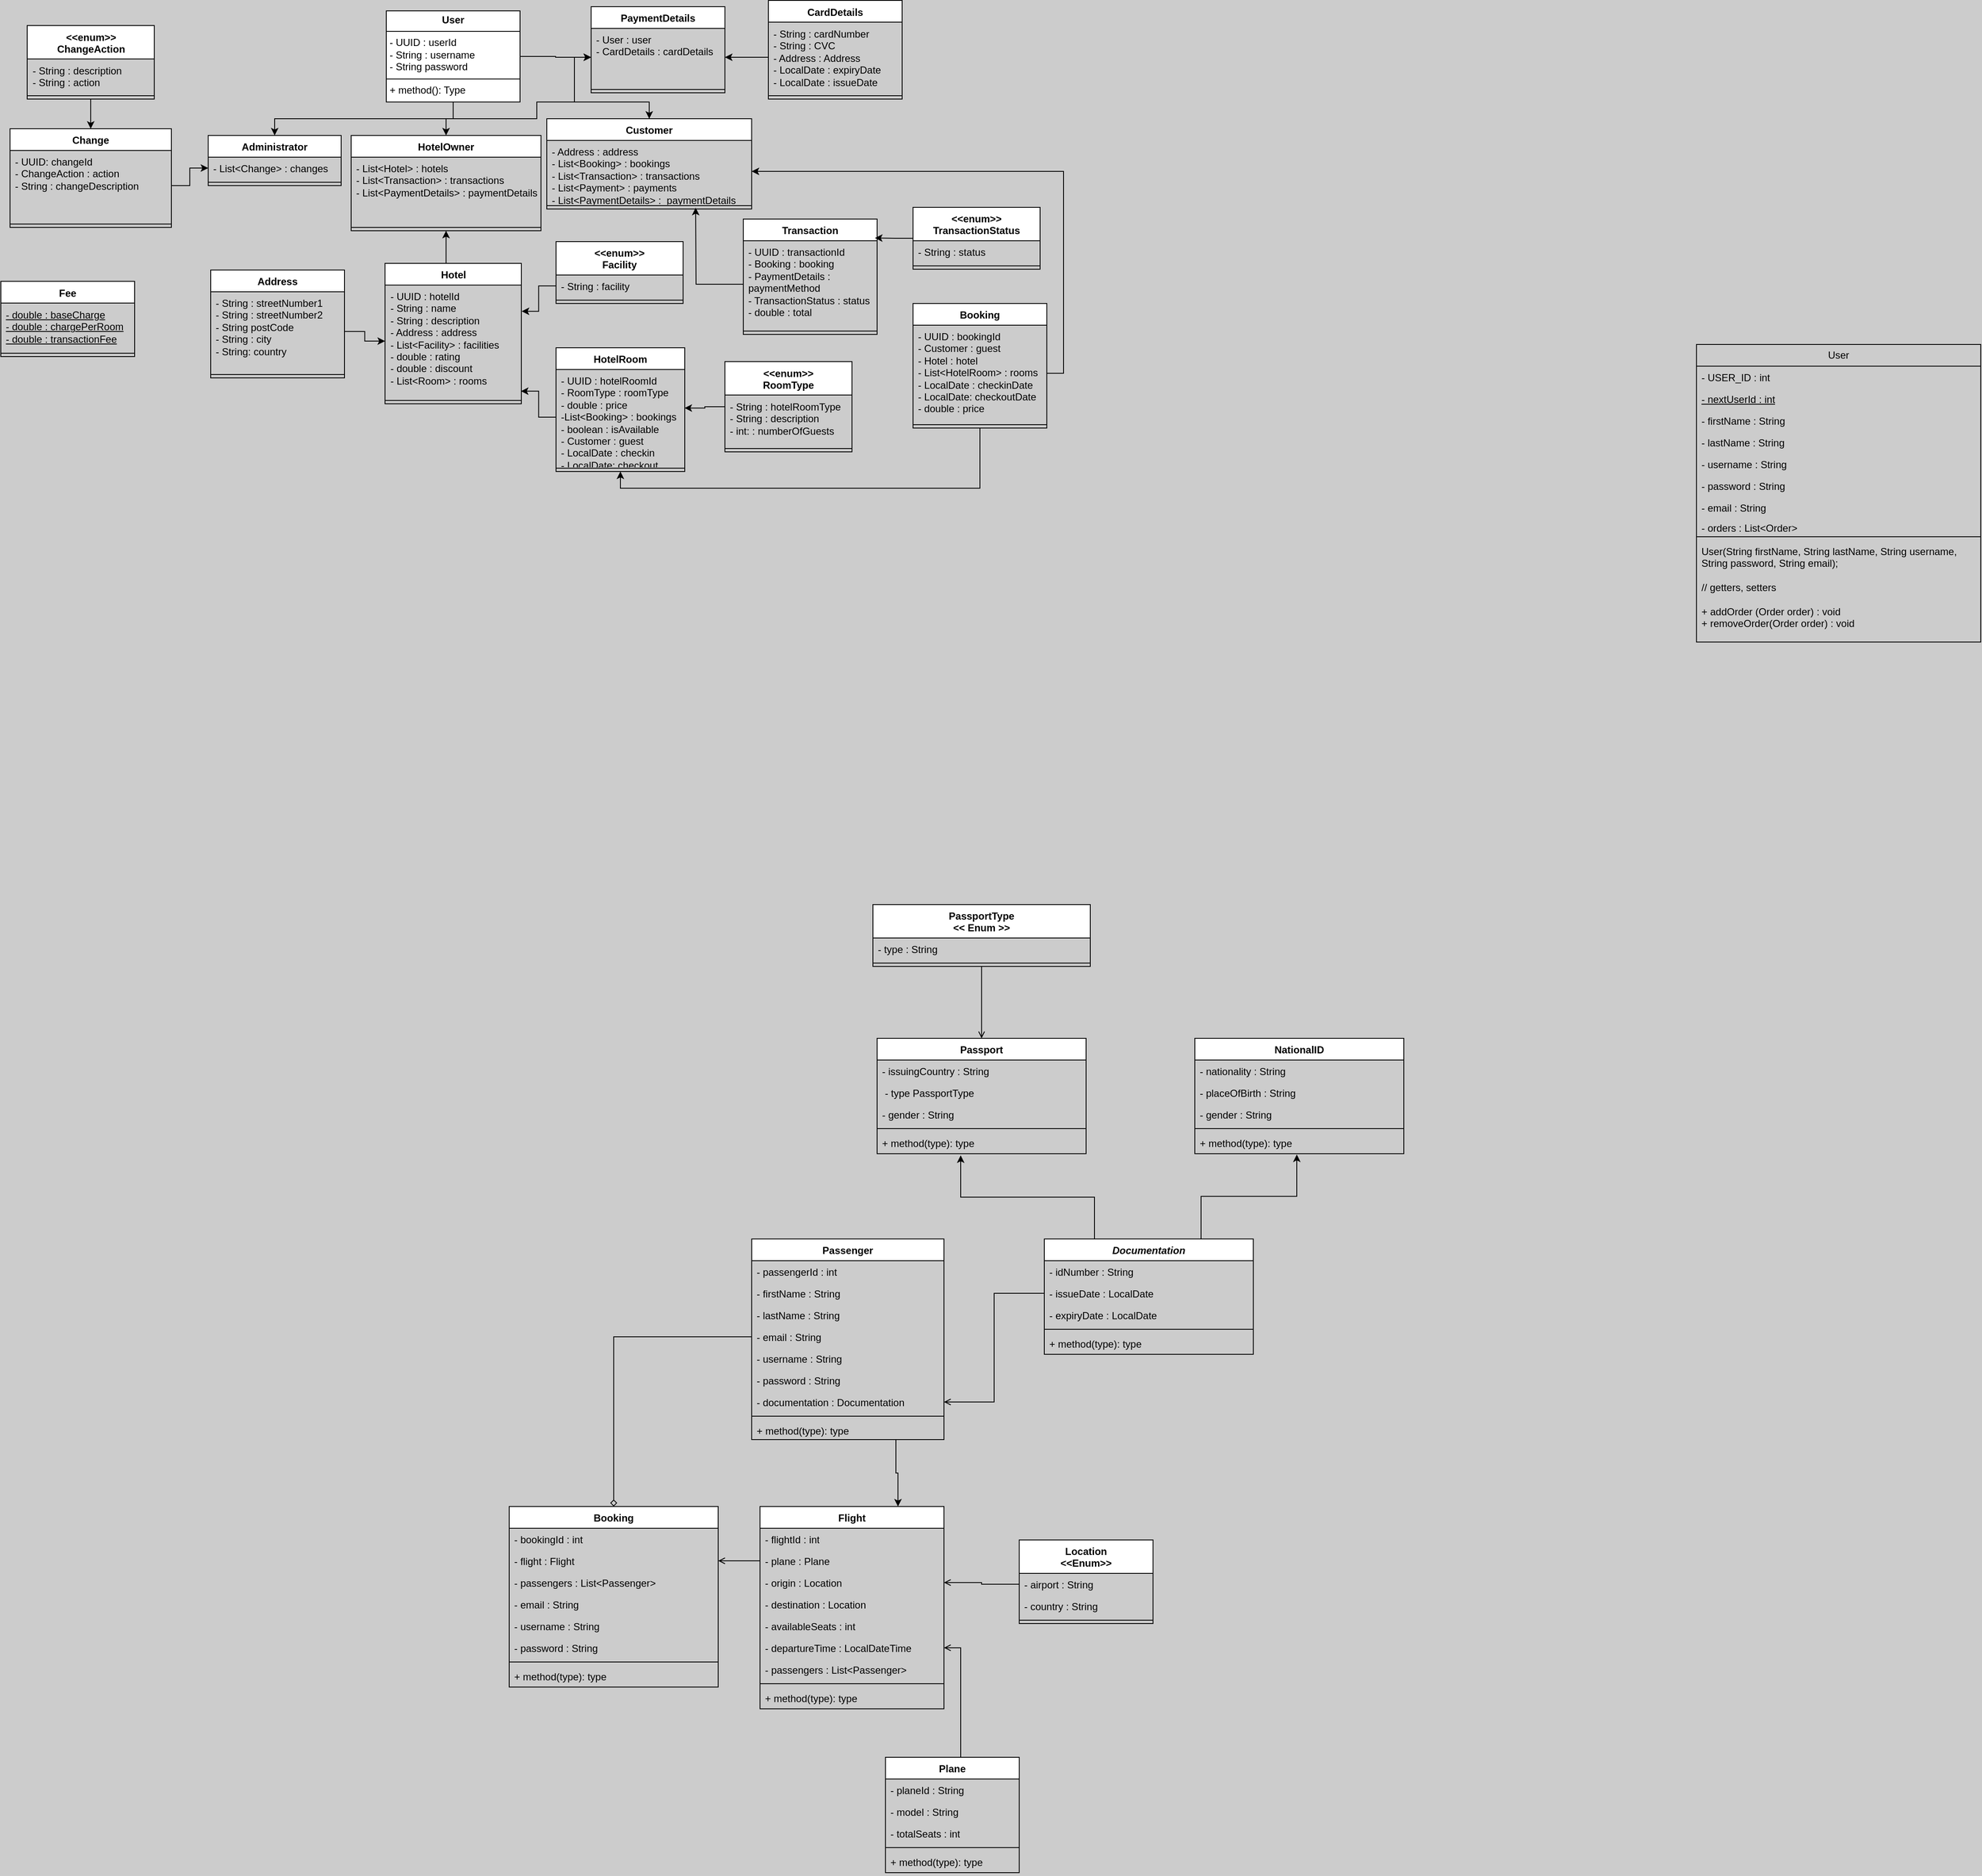 <mxfile version="24.8.6">
  <diagram name="Page-1" id="bAwPBkc9YLQmzC_Ex_U9">
    <mxGraphModel dx="2952" dy="1782" grid="1" gridSize="10" guides="1" tooltips="1" connect="1" arrows="1" fold="1" page="1" pageScale="1" pageWidth="850" pageHeight="1100" background="#CCCCCC" math="0" shadow="0">
      <root>
        <mxCell id="0" />
        <mxCell id="1" parent="0" />
        <mxCell id="Xp5eXu3P4AN9JdfqhE8Y-1" value="User" style="swimlane;fontStyle=0;childLayout=stackLayout;horizontal=1;startSize=26;fillColor=none;horizontalStack=0;resizeParent=1;resizeParentMax=0;resizeLast=0;collapsible=1;marginBottom=0;whiteSpace=wrap;html=1;" parent="1" vertex="1">
          <mxGeometry x="360" y="-670" width="340" height="356" as="geometry" />
        </mxCell>
        <mxCell id="Xp5eXu3P4AN9JdfqhE8Y-2" value="- USER_ID : int" style="text;strokeColor=none;fillColor=none;align=left;verticalAlign=top;spacingLeft=4;spacingRight=4;overflow=hidden;rotatable=0;points=[[0,0.5],[1,0.5]];portConstraint=eastwest;whiteSpace=wrap;html=1;" parent="Xp5eXu3P4AN9JdfqhE8Y-1" vertex="1">
          <mxGeometry y="26" width="340" height="26" as="geometry" />
        </mxCell>
        <mxCell id="Xp5eXu3P4AN9JdfqhE8Y-24" value="&lt;u&gt;- nextUserId : int&lt;/u&gt;" style="text;strokeColor=none;fillColor=none;align=left;verticalAlign=top;spacingLeft=4;spacingRight=4;overflow=hidden;rotatable=0;points=[[0,0.5],[1,0.5]];portConstraint=eastwest;whiteSpace=wrap;html=1;" parent="Xp5eXu3P4AN9JdfqhE8Y-1" vertex="1">
          <mxGeometry y="52" width="340" height="26" as="geometry" />
        </mxCell>
        <mxCell id="Xp5eXu3P4AN9JdfqhE8Y-3" value="- firstName : String" style="text;strokeColor=none;fillColor=none;align=left;verticalAlign=top;spacingLeft=4;spacingRight=4;overflow=hidden;rotatable=0;points=[[0,0.5],[1,0.5]];portConstraint=eastwest;whiteSpace=wrap;html=1;" parent="Xp5eXu3P4AN9JdfqhE8Y-1" vertex="1">
          <mxGeometry y="78" width="340" height="26" as="geometry" />
        </mxCell>
        <mxCell id="Xp5eXu3P4AN9JdfqhE8Y-5" value="- lastName : String" style="text;strokeColor=none;fillColor=none;align=left;verticalAlign=top;spacingLeft=4;spacingRight=4;overflow=hidden;rotatable=0;points=[[0,0.5],[1,0.5]];portConstraint=eastwest;whiteSpace=wrap;html=1;" parent="Xp5eXu3P4AN9JdfqhE8Y-1" vertex="1">
          <mxGeometry y="104" width="340" height="26" as="geometry" />
        </mxCell>
        <mxCell id="Xp5eXu3P4AN9JdfqhE8Y-6" value="- username : String" style="text;strokeColor=none;fillColor=none;align=left;verticalAlign=top;spacingLeft=4;spacingRight=4;overflow=hidden;rotatable=0;points=[[0,0.5],[1,0.5]];portConstraint=eastwest;whiteSpace=wrap;html=1;" parent="Xp5eXu3P4AN9JdfqhE8Y-1" vertex="1">
          <mxGeometry y="130" width="340" height="26" as="geometry" />
        </mxCell>
        <mxCell id="Xp5eXu3P4AN9JdfqhE8Y-7" value="- password : String" style="text;strokeColor=none;fillColor=none;align=left;verticalAlign=top;spacingLeft=4;spacingRight=4;overflow=hidden;rotatable=0;points=[[0,0.5],[1,0.5]];portConstraint=eastwest;whiteSpace=wrap;html=1;" parent="Xp5eXu3P4AN9JdfqhE8Y-1" vertex="1">
          <mxGeometry y="156" width="340" height="26" as="geometry" />
        </mxCell>
        <mxCell id="Xp5eXu3P4AN9JdfqhE8Y-8" value="- email : String&lt;br&gt;" style="text;strokeColor=none;fillColor=none;align=left;verticalAlign=top;spacingLeft=4;spacingRight=4;overflow=hidden;rotatable=0;points=[[0,0.5],[1,0.5]];portConstraint=eastwest;whiteSpace=wrap;html=1;" parent="Xp5eXu3P4AN9JdfqhE8Y-1" vertex="1">
          <mxGeometry y="182" width="340" height="24" as="geometry" />
        </mxCell>
        <mxCell id="Xp5eXu3P4AN9JdfqhE8Y-12" value="- orders : List&amp;lt;Order&amp;gt;" style="text;strokeColor=none;fillColor=none;align=left;verticalAlign=top;spacingLeft=4;spacingRight=4;overflow=hidden;rotatable=0;points=[[0,0.5],[1,0.5]];portConstraint=eastwest;whiteSpace=wrap;html=1;" parent="Xp5eXu3P4AN9JdfqhE8Y-1" vertex="1">
          <mxGeometry y="206" width="340" height="20" as="geometry" />
        </mxCell>
        <mxCell id="Xp5eXu3P4AN9JdfqhE8Y-10" value="" style="line;strokeWidth=1;fillColor=none;align=left;verticalAlign=middle;spacingTop=-1;spacingLeft=3;spacingRight=3;rotatable=0;labelPosition=right;points=[];portConstraint=eastwest;strokeColor=inherit;" parent="Xp5eXu3P4AN9JdfqhE8Y-1" vertex="1">
          <mxGeometry y="226" width="340" height="8" as="geometry" />
        </mxCell>
        <mxCell id="Xp5eXu3P4AN9JdfqhE8Y-9" value="User(String firstName, String lastName, String username, String password, String email);&lt;br&gt;&lt;br&gt;// getters, setters&lt;br&gt;&lt;br&gt;+ addOrder (Order order) : void&lt;br&gt;+ removeOrder(Order order) : void" style="text;strokeColor=none;fillColor=none;align=left;verticalAlign=top;spacingLeft=4;spacingRight=4;overflow=hidden;rotatable=0;points=[[0,0.5],[1,0.5]];portConstraint=eastwest;whiteSpace=wrap;html=1;" parent="Xp5eXu3P4AN9JdfqhE8Y-1" vertex="1">
          <mxGeometry y="234" width="340" height="122" as="geometry" />
        </mxCell>
        <mxCell id="Xp5eXu3P4AN9JdfqhE8Y-43" value="" style="edgeStyle=orthogonalEdgeStyle;rounded=0;orthogonalLoop=1;jettySize=auto;html=1;entryX=0.5;entryY=0;entryDx=0;entryDy=0;strokeColor=none;" parent="1" edge="1">
          <mxGeometry relative="1" as="geometry">
            <mxPoint x="-500" y="-950" as="sourcePoint" />
            <mxPoint x="-240" y="-810" as="targetPoint" />
          </mxGeometry>
        </mxCell>
        <mxCell id="A6nsQYKVeQJkzKrsQtZ--87" style="edgeStyle=orthogonalEdgeStyle;rounded=0;orthogonalLoop=1;jettySize=auto;html=1;exitX=0.75;exitY=1;exitDx=0;exitDy=0;entryX=0.75;entryY=0;entryDx=0;entryDy=0;" parent="1" source="A6nsQYKVeQJkzKrsQtZ--1" target="A6nsQYKVeQJkzKrsQtZ--19" edge="1">
          <mxGeometry relative="1" as="geometry" />
        </mxCell>
        <mxCell id="A6nsQYKVeQJkzKrsQtZ--1" value="Passenger" style="swimlane;fontStyle=1;align=center;verticalAlign=top;childLayout=stackLayout;horizontal=1;startSize=26;horizontalStack=0;resizeParent=1;resizeParentMax=0;resizeLast=0;collapsible=1;marginBottom=0;whiteSpace=wrap;html=1;" parent="1" vertex="1">
          <mxGeometry x="-770" y="400" width="230" height="240" as="geometry" />
        </mxCell>
        <mxCell id="A6nsQYKVeQJkzKrsQtZ--2" value="- passengerId : int" style="text;strokeColor=none;fillColor=none;align=left;verticalAlign=top;spacingLeft=4;spacingRight=4;overflow=hidden;rotatable=0;points=[[0,0.5],[1,0.5]];portConstraint=eastwest;whiteSpace=wrap;html=1;" parent="A6nsQYKVeQJkzKrsQtZ--1" vertex="1">
          <mxGeometry y="26" width="230" height="26" as="geometry" />
        </mxCell>
        <mxCell id="A6nsQYKVeQJkzKrsQtZ--6" value="- firstName : String" style="text;strokeColor=none;fillColor=none;align=left;verticalAlign=top;spacingLeft=4;spacingRight=4;overflow=hidden;rotatable=0;points=[[0,0.5],[1,0.5]];portConstraint=eastwest;whiteSpace=wrap;html=1;" parent="A6nsQYKVeQJkzKrsQtZ--1" vertex="1">
          <mxGeometry y="52" width="230" height="26" as="geometry" />
        </mxCell>
        <mxCell id="A6nsQYKVeQJkzKrsQtZ--7" value="- lastName : String" style="text;strokeColor=none;fillColor=none;align=left;verticalAlign=top;spacingLeft=4;spacingRight=4;overflow=hidden;rotatable=0;points=[[0,0.5],[1,0.5]];portConstraint=eastwest;whiteSpace=wrap;html=1;" parent="A6nsQYKVeQJkzKrsQtZ--1" vertex="1">
          <mxGeometry y="78" width="230" height="26" as="geometry" />
        </mxCell>
        <mxCell id="A6nsQYKVeQJkzKrsQtZ--8" value="- email : String" style="text;strokeColor=none;fillColor=none;align=left;verticalAlign=top;spacingLeft=4;spacingRight=4;overflow=hidden;rotatable=0;points=[[0,0.5],[1,0.5]];portConstraint=eastwest;whiteSpace=wrap;html=1;" parent="A6nsQYKVeQJkzKrsQtZ--1" vertex="1">
          <mxGeometry y="104" width="230" height="26" as="geometry" />
        </mxCell>
        <mxCell id="A6nsQYKVeQJkzKrsQtZ--9" value="- username : String" style="text;strokeColor=none;fillColor=none;align=left;verticalAlign=top;spacingLeft=4;spacingRight=4;overflow=hidden;rotatable=0;points=[[0,0.5],[1,0.5]];portConstraint=eastwest;whiteSpace=wrap;html=1;" parent="A6nsQYKVeQJkzKrsQtZ--1" vertex="1">
          <mxGeometry y="130" width="230" height="26" as="geometry" />
        </mxCell>
        <mxCell id="A6nsQYKVeQJkzKrsQtZ--5" value="- password : String" style="text;strokeColor=none;fillColor=none;align=left;verticalAlign=top;spacingLeft=4;spacingRight=4;overflow=hidden;rotatable=0;points=[[0,0.5],[1,0.5]];portConstraint=eastwest;whiteSpace=wrap;html=1;" parent="A6nsQYKVeQJkzKrsQtZ--1" vertex="1">
          <mxGeometry y="156" width="230" height="26" as="geometry" />
        </mxCell>
        <mxCell id="A6nsQYKVeQJkzKrsQtZ--51" value="- documentation : Documentation" style="text;strokeColor=none;fillColor=none;align=left;verticalAlign=top;spacingLeft=4;spacingRight=4;overflow=hidden;rotatable=0;points=[[0,0.5],[1,0.5]];portConstraint=eastwest;whiteSpace=wrap;html=1;" parent="A6nsQYKVeQJkzKrsQtZ--1" vertex="1">
          <mxGeometry y="182" width="230" height="26" as="geometry" />
        </mxCell>
        <mxCell id="A6nsQYKVeQJkzKrsQtZ--3" value="" style="line;strokeWidth=1;fillColor=none;align=left;verticalAlign=middle;spacingTop=-1;spacingLeft=3;spacingRight=3;rotatable=0;labelPosition=right;points=[];portConstraint=eastwest;strokeColor=inherit;" parent="A6nsQYKVeQJkzKrsQtZ--1" vertex="1">
          <mxGeometry y="208" width="230" height="8" as="geometry" />
        </mxCell>
        <mxCell id="A6nsQYKVeQJkzKrsQtZ--4" value="+ method(type): type" style="text;strokeColor=none;fillColor=none;align=left;verticalAlign=top;spacingLeft=4;spacingRight=4;overflow=hidden;rotatable=0;points=[[0,0.5],[1,0.5]];portConstraint=eastwest;whiteSpace=wrap;html=1;" parent="A6nsQYKVeQJkzKrsQtZ--1" vertex="1">
          <mxGeometry y="216" width="230" height="24" as="geometry" />
        </mxCell>
        <mxCell id="A6nsQYKVeQJkzKrsQtZ--89" style="edgeStyle=orthogonalEdgeStyle;rounded=0;orthogonalLoop=1;jettySize=auto;html=1;exitX=0.5;exitY=0;exitDx=0;exitDy=0;entryX=1;entryY=0.5;entryDx=0;entryDy=0;endArrow=open;endFill=0;" parent="1" source="A6nsQYKVeQJkzKrsQtZ--10" target="A6nsQYKVeQJkzKrsQtZ--25" edge="1">
          <mxGeometry relative="1" as="geometry">
            <Array as="points">
              <mxPoint x="-520" y="1020" />
              <mxPoint x="-520" y="889" />
            </Array>
          </mxGeometry>
        </mxCell>
        <mxCell id="A6nsQYKVeQJkzKrsQtZ--10" value="Plane" style="swimlane;fontStyle=1;align=center;verticalAlign=top;childLayout=stackLayout;horizontal=1;startSize=26;horizontalStack=0;resizeParent=1;resizeParentMax=0;resizeLast=0;collapsible=1;marginBottom=0;whiteSpace=wrap;html=1;" parent="1" vertex="1">
          <mxGeometry x="-610" y="1020" width="160" height="138" as="geometry" />
        </mxCell>
        <mxCell id="A6nsQYKVeQJkzKrsQtZ--11" value="- planeId : String" style="text;strokeColor=none;fillColor=none;align=left;verticalAlign=top;spacingLeft=4;spacingRight=4;overflow=hidden;rotatable=0;points=[[0,0.5],[1,0.5]];portConstraint=eastwest;whiteSpace=wrap;html=1;" parent="A6nsQYKVeQJkzKrsQtZ--10" vertex="1">
          <mxGeometry y="26" width="160" height="26" as="geometry" />
        </mxCell>
        <mxCell id="A6nsQYKVeQJkzKrsQtZ--12" value="- model : String" style="text;strokeColor=none;fillColor=none;align=left;verticalAlign=top;spacingLeft=4;spacingRight=4;overflow=hidden;rotatable=0;points=[[0,0.5],[1,0.5]];portConstraint=eastwest;whiteSpace=wrap;html=1;" parent="A6nsQYKVeQJkzKrsQtZ--10" vertex="1">
          <mxGeometry y="52" width="160" height="26" as="geometry" />
        </mxCell>
        <mxCell id="A6nsQYKVeQJkzKrsQtZ--13" value="- totalSeats : int" style="text;strokeColor=none;fillColor=none;align=left;verticalAlign=top;spacingLeft=4;spacingRight=4;overflow=hidden;rotatable=0;points=[[0,0.5],[1,0.5]];portConstraint=eastwest;whiteSpace=wrap;html=1;" parent="A6nsQYKVeQJkzKrsQtZ--10" vertex="1">
          <mxGeometry y="78" width="160" height="26" as="geometry" />
        </mxCell>
        <mxCell id="A6nsQYKVeQJkzKrsQtZ--17" value="" style="line;strokeWidth=1;fillColor=none;align=left;verticalAlign=middle;spacingTop=-1;spacingLeft=3;spacingRight=3;rotatable=0;labelPosition=right;points=[];portConstraint=eastwest;strokeColor=inherit;" parent="A6nsQYKVeQJkzKrsQtZ--10" vertex="1">
          <mxGeometry y="104" width="160" height="8" as="geometry" />
        </mxCell>
        <mxCell id="A6nsQYKVeQJkzKrsQtZ--18" value="+ method(type): type" style="text;strokeColor=none;fillColor=none;align=left;verticalAlign=top;spacingLeft=4;spacingRight=4;overflow=hidden;rotatable=0;points=[[0,0.5],[1,0.5]];portConstraint=eastwest;whiteSpace=wrap;html=1;" parent="A6nsQYKVeQJkzKrsQtZ--10" vertex="1">
          <mxGeometry y="112" width="160" height="26" as="geometry" />
        </mxCell>
        <mxCell id="A6nsQYKVeQJkzKrsQtZ--19" value="Flight" style="swimlane;fontStyle=1;align=center;verticalAlign=top;childLayout=stackLayout;horizontal=1;startSize=26;horizontalStack=0;resizeParent=1;resizeParentMax=0;resizeLast=0;collapsible=1;marginBottom=0;whiteSpace=wrap;html=1;" parent="1" vertex="1">
          <mxGeometry x="-760" y="720" width="220" height="242" as="geometry" />
        </mxCell>
        <mxCell id="A6nsQYKVeQJkzKrsQtZ--20" value="- flightId : int" style="text;strokeColor=none;fillColor=none;align=left;verticalAlign=top;spacingLeft=4;spacingRight=4;overflow=hidden;rotatable=0;points=[[0,0.5],[1,0.5]];portConstraint=eastwest;whiteSpace=wrap;html=1;" parent="A6nsQYKVeQJkzKrsQtZ--19" vertex="1">
          <mxGeometry y="26" width="220" height="26" as="geometry" />
        </mxCell>
        <mxCell id="A6nsQYKVeQJkzKrsQtZ--21" value="- plane : Plane" style="text;strokeColor=none;fillColor=none;align=left;verticalAlign=top;spacingLeft=4;spacingRight=4;overflow=hidden;rotatable=0;points=[[0,0.5],[1,0.5]];portConstraint=eastwest;whiteSpace=wrap;html=1;" parent="A6nsQYKVeQJkzKrsQtZ--19" vertex="1">
          <mxGeometry y="52" width="220" height="26" as="geometry" />
        </mxCell>
        <mxCell id="A6nsQYKVeQJkzKrsQtZ--22" value="- origin : Location" style="text;strokeColor=none;fillColor=none;align=left;verticalAlign=top;spacingLeft=4;spacingRight=4;overflow=hidden;rotatable=0;points=[[0,0.5],[1,0.5]];portConstraint=eastwest;whiteSpace=wrap;html=1;" parent="A6nsQYKVeQJkzKrsQtZ--19" vertex="1">
          <mxGeometry y="78" width="220" height="26" as="geometry" />
        </mxCell>
        <mxCell id="A6nsQYKVeQJkzKrsQtZ--23" value="- destination : Location" style="text;strokeColor=none;fillColor=none;align=left;verticalAlign=top;spacingLeft=4;spacingRight=4;overflow=hidden;rotatable=0;points=[[0,0.5],[1,0.5]];portConstraint=eastwest;whiteSpace=wrap;html=1;" parent="A6nsQYKVeQJkzKrsQtZ--19" vertex="1">
          <mxGeometry y="104" width="220" height="26" as="geometry" />
        </mxCell>
        <mxCell id="A6nsQYKVeQJkzKrsQtZ--24" value="- availableSeats : int" style="text;strokeColor=none;fillColor=none;align=left;verticalAlign=top;spacingLeft=4;spacingRight=4;overflow=hidden;rotatable=0;points=[[0,0.5],[1,0.5]];portConstraint=eastwest;whiteSpace=wrap;html=1;" parent="A6nsQYKVeQJkzKrsQtZ--19" vertex="1">
          <mxGeometry y="130" width="220" height="26" as="geometry" />
        </mxCell>
        <mxCell id="A6nsQYKVeQJkzKrsQtZ--25" value="- departureTime : LocalDateTime" style="text;strokeColor=none;fillColor=none;align=left;verticalAlign=top;spacingLeft=4;spacingRight=4;overflow=hidden;rotatable=0;points=[[0,0.5],[1,0.5]];portConstraint=eastwest;whiteSpace=wrap;html=1;" parent="A6nsQYKVeQJkzKrsQtZ--19" vertex="1">
          <mxGeometry y="156" width="220" height="26" as="geometry" />
        </mxCell>
        <mxCell id="A6nsQYKVeQJkzKrsQtZ--37" value="- passengers : List&amp;lt;Passenger&amp;gt;" style="text;strokeColor=none;fillColor=none;align=left;verticalAlign=top;spacingLeft=4;spacingRight=4;overflow=hidden;rotatable=0;points=[[0,0.5],[1,0.5]];portConstraint=eastwest;whiteSpace=wrap;html=1;" parent="A6nsQYKVeQJkzKrsQtZ--19" vertex="1">
          <mxGeometry y="182" width="220" height="26" as="geometry" />
        </mxCell>
        <mxCell id="A6nsQYKVeQJkzKrsQtZ--26" value="" style="line;strokeWidth=1;fillColor=none;align=left;verticalAlign=middle;spacingTop=-1;spacingLeft=3;spacingRight=3;rotatable=0;labelPosition=right;points=[];portConstraint=eastwest;strokeColor=inherit;" parent="A6nsQYKVeQJkzKrsQtZ--19" vertex="1">
          <mxGeometry y="208" width="220" height="8" as="geometry" />
        </mxCell>
        <mxCell id="A6nsQYKVeQJkzKrsQtZ--27" value="+ method(type): type" style="text;strokeColor=none;fillColor=none;align=left;verticalAlign=top;spacingLeft=4;spacingRight=4;overflow=hidden;rotatable=0;points=[[0,0.5],[1,0.5]];portConstraint=eastwest;whiteSpace=wrap;html=1;" parent="A6nsQYKVeQJkzKrsQtZ--19" vertex="1">
          <mxGeometry y="216" width="220" height="26" as="geometry" />
        </mxCell>
        <mxCell id="A6nsQYKVeQJkzKrsQtZ--28" value="Booking" style="swimlane;fontStyle=1;align=center;verticalAlign=top;childLayout=stackLayout;horizontal=1;startSize=26;horizontalStack=0;resizeParent=1;resizeParentMax=0;resizeLast=0;collapsible=1;marginBottom=0;whiteSpace=wrap;html=1;" parent="1" vertex="1">
          <mxGeometry x="-1060" y="720" width="250" height="216" as="geometry" />
        </mxCell>
        <mxCell id="A6nsQYKVeQJkzKrsQtZ--29" value="- bookingId : int" style="text;strokeColor=none;fillColor=none;align=left;verticalAlign=top;spacingLeft=4;spacingRight=4;overflow=hidden;rotatable=0;points=[[0,0.5],[1,0.5]];portConstraint=eastwest;whiteSpace=wrap;html=1;" parent="A6nsQYKVeQJkzKrsQtZ--28" vertex="1">
          <mxGeometry y="26" width="250" height="26" as="geometry" />
        </mxCell>
        <mxCell id="A6nsQYKVeQJkzKrsQtZ--30" value="- flight : Flight" style="text;strokeColor=none;fillColor=none;align=left;verticalAlign=top;spacingLeft=4;spacingRight=4;overflow=hidden;rotatable=0;points=[[0,0.5],[1,0.5]];portConstraint=eastwest;whiteSpace=wrap;html=1;" parent="A6nsQYKVeQJkzKrsQtZ--28" vertex="1">
          <mxGeometry y="52" width="250" height="26" as="geometry" />
        </mxCell>
        <mxCell id="A6nsQYKVeQJkzKrsQtZ--31" value="- passengers : List&amp;lt;Passenger&amp;gt;" style="text;strokeColor=none;fillColor=none;align=left;verticalAlign=top;spacingLeft=4;spacingRight=4;overflow=hidden;rotatable=0;points=[[0,0.5],[1,0.5]];portConstraint=eastwest;whiteSpace=wrap;html=1;" parent="A6nsQYKVeQJkzKrsQtZ--28" vertex="1">
          <mxGeometry y="78" width="250" height="26" as="geometry" />
        </mxCell>
        <mxCell id="A6nsQYKVeQJkzKrsQtZ--32" value="- email : String" style="text;strokeColor=none;fillColor=none;align=left;verticalAlign=top;spacingLeft=4;spacingRight=4;overflow=hidden;rotatable=0;points=[[0,0.5],[1,0.5]];portConstraint=eastwest;whiteSpace=wrap;html=1;" parent="A6nsQYKVeQJkzKrsQtZ--28" vertex="1">
          <mxGeometry y="104" width="250" height="26" as="geometry" />
        </mxCell>
        <mxCell id="A6nsQYKVeQJkzKrsQtZ--33" value="- username : String" style="text;strokeColor=none;fillColor=none;align=left;verticalAlign=top;spacingLeft=4;spacingRight=4;overflow=hidden;rotatable=0;points=[[0,0.5],[1,0.5]];portConstraint=eastwest;whiteSpace=wrap;html=1;" parent="A6nsQYKVeQJkzKrsQtZ--28" vertex="1">
          <mxGeometry y="130" width="250" height="26" as="geometry" />
        </mxCell>
        <mxCell id="A6nsQYKVeQJkzKrsQtZ--34" value="- password : String" style="text;strokeColor=none;fillColor=none;align=left;verticalAlign=top;spacingLeft=4;spacingRight=4;overflow=hidden;rotatable=0;points=[[0,0.5],[1,0.5]];portConstraint=eastwest;whiteSpace=wrap;html=1;" parent="A6nsQYKVeQJkzKrsQtZ--28" vertex="1">
          <mxGeometry y="156" width="250" height="26" as="geometry" />
        </mxCell>
        <mxCell id="A6nsQYKVeQJkzKrsQtZ--35" value="" style="line;strokeWidth=1;fillColor=none;align=left;verticalAlign=middle;spacingTop=-1;spacingLeft=3;spacingRight=3;rotatable=0;labelPosition=right;points=[];portConstraint=eastwest;strokeColor=inherit;" parent="A6nsQYKVeQJkzKrsQtZ--28" vertex="1">
          <mxGeometry y="182" width="250" height="8" as="geometry" />
        </mxCell>
        <mxCell id="A6nsQYKVeQJkzKrsQtZ--36" value="+ method(type): type" style="text;strokeColor=none;fillColor=none;align=left;verticalAlign=top;spacingLeft=4;spacingRight=4;overflow=hidden;rotatable=0;points=[[0,0.5],[1,0.5]];portConstraint=eastwest;whiteSpace=wrap;html=1;" parent="A6nsQYKVeQJkzKrsQtZ--28" vertex="1">
          <mxGeometry y="190" width="250" height="26" as="geometry" />
        </mxCell>
        <mxCell id="A6nsQYKVeQJkzKrsQtZ--38" value="Location&lt;br&gt;&amp;lt;&amp;lt;Enum&amp;gt;&amp;gt;" style="swimlane;fontStyle=1;align=center;verticalAlign=top;childLayout=stackLayout;horizontal=1;startSize=40;horizontalStack=0;resizeParent=1;resizeParentMax=0;resizeLast=0;collapsible=1;marginBottom=0;whiteSpace=wrap;html=1;" parent="1" vertex="1">
          <mxGeometry x="-450" y="760" width="160" height="100" as="geometry" />
        </mxCell>
        <mxCell id="A6nsQYKVeQJkzKrsQtZ--39" value="- airport : String&lt;br&gt;" style="text;strokeColor=none;fillColor=none;align=left;verticalAlign=top;spacingLeft=4;spacingRight=4;overflow=hidden;rotatable=0;points=[[0,0.5],[1,0.5]];portConstraint=eastwest;whiteSpace=wrap;html=1;" parent="A6nsQYKVeQJkzKrsQtZ--38" vertex="1">
          <mxGeometry y="40" width="160" height="26" as="geometry" />
        </mxCell>
        <mxCell id="A6nsQYKVeQJkzKrsQtZ--76" value="- country : String" style="text;strokeColor=none;fillColor=none;align=left;verticalAlign=top;spacingLeft=4;spacingRight=4;overflow=hidden;rotatable=0;points=[[0,0.5],[1,0.5]];portConstraint=eastwest;whiteSpace=wrap;html=1;" parent="A6nsQYKVeQJkzKrsQtZ--38" vertex="1">
          <mxGeometry y="66" width="160" height="26" as="geometry" />
        </mxCell>
        <mxCell id="A6nsQYKVeQJkzKrsQtZ--42" value="" style="line;strokeWidth=1;fillColor=none;align=left;verticalAlign=middle;spacingTop=-1;spacingLeft=3;spacingRight=3;rotatable=0;labelPosition=right;points=[];portConstraint=eastwest;strokeColor=inherit;" parent="A6nsQYKVeQJkzKrsQtZ--38" vertex="1">
          <mxGeometry y="92" width="160" height="8" as="geometry" />
        </mxCell>
        <mxCell id="A6nsQYKVeQJkzKrsQtZ--77" style="edgeStyle=orthogonalEdgeStyle;rounded=0;orthogonalLoop=1;jettySize=auto;html=1;exitX=0.5;exitY=0;exitDx=0;exitDy=0;" parent="1" source="A6nsQYKVeQJkzKrsQtZ--44" edge="1">
          <mxGeometry relative="1" as="geometry">
            <mxPoint x="-520" y="300" as="targetPoint" />
            <Array as="points">
              <mxPoint x="-360" y="400" />
              <mxPoint x="-360" y="350" />
              <mxPoint x="-520" y="350" />
            </Array>
          </mxGeometry>
        </mxCell>
        <mxCell id="A6nsQYKVeQJkzKrsQtZ--79" style="edgeStyle=orthogonalEdgeStyle;rounded=0;orthogonalLoop=1;jettySize=auto;html=1;exitX=0.75;exitY=0;exitDx=0;exitDy=0;entryX=0.488;entryY=1.038;entryDx=0;entryDy=0;entryPerimeter=0;" parent="1" source="A6nsQYKVeQJkzKrsQtZ--44" target="A6nsQYKVeQJkzKrsQtZ--58" edge="1">
          <mxGeometry relative="1" as="geometry" />
        </mxCell>
        <mxCell id="A6nsQYKVeQJkzKrsQtZ--44" value="&lt;i&gt;Documentation&lt;/i&gt;" style="swimlane;fontStyle=1;align=center;verticalAlign=top;childLayout=stackLayout;horizontal=1;startSize=26;horizontalStack=0;resizeParent=1;resizeParentMax=0;resizeLast=0;collapsible=1;marginBottom=0;whiteSpace=wrap;html=1;" parent="1" vertex="1">
          <mxGeometry x="-420" y="400" width="250" height="138" as="geometry" />
        </mxCell>
        <mxCell id="A6nsQYKVeQJkzKrsQtZ--45" value="- idNumber : String" style="text;strokeColor=none;fillColor=none;align=left;verticalAlign=top;spacingLeft=4;spacingRight=4;overflow=hidden;rotatable=0;points=[[0,0.5],[1,0.5]];portConstraint=eastwest;whiteSpace=wrap;html=1;" parent="A6nsQYKVeQJkzKrsQtZ--44" vertex="1">
          <mxGeometry y="26" width="250" height="26" as="geometry" />
        </mxCell>
        <mxCell id="A6nsQYKVeQJkzKrsQtZ--46" value="- issueDate : LocalDate" style="text;strokeColor=none;fillColor=none;align=left;verticalAlign=top;spacingLeft=4;spacingRight=4;overflow=hidden;rotatable=0;points=[[0,0.5],[1,0.5]];portConstraint=eastwest;whiteSpace=wrap;html=1;" parent="A6nsQYKVeQJkzKrsQtZ--44" vertex="1">
          <mxGeometry y="52" width="250" height="26" as="geometry" />
        </mxCell>
        <mxCell id="A6nsQYKVeQJkzKrsQtZ--47" value="- expiryDate : LocalDate" style="text;strokeColor=none;fillColor=none;align=left;verticalAlign=top;spacingLeft=4;spacingRight=4;overflow=hidden;rotatable=0;points=[[0,0.5],[1,0.5]];portConstraint=eastwest;whiteSpace=wrap;html=1;" parent="A6nsQYKVeQJkzKrsQtZ--44" vertex="1">
          <mxGeometry y="78" width="250" height="26" as="geometry" />
        </mxCell>
        <mxCell id="A6nsQYKVeQJkzKrsQtZ--48" value="" style="line;strokeWidth=1;fillColor=none;align=left;verticalAlign=middle;spacingTop=-1;spacingLeft=3;spacingRight=3;rotatable=0;labelPosition=right;points=[];portConstraint=eastwest;strokeColor=inherit;" parent="A6nsQYKVeQJkzKrsQtZ--44" vertex="1">
          <mxGeometry y="104" width="250" height="8" as="geometry" />
        </mxCell>
        <mxCell id="A6nsQYKVeQJkzKrsQtZ--49" value="+ method(type): type" style="text;strokeColor=none;fillColor=none;align=left;verticalAlign=top;spacingLeft=4;spacingRight=4;overflow=hidden;rotatable=0;points=[[0,0.5],[1,0.5]];portConstraint=eastwest;whiteSpace=wrap;html=1;" parent="A6nsQYKVeQJkzKrsQtZ--44" vertex="1">
          <mxGeometry y="112" width="250" height="26" as="geometry" />
        </mxCell>
        <mxCell id="A6nsQYKVeQJkzKrsQtZ--52" value="NationalID" style="swimlane;fontStyle=1;align=center;verticalAlign=top;childLayout=stackLayout;horizontal=1;startSize=26;horizontalStack=0;resizeParent=1;resizeParentMax=0;resizeLast=0;collapsible=1;marginBottom=0;whiteSpace=wrap;html=1;" parent="1" vertex="1">
          <mxGeometry x="-240" y="160" width="250" height="138" as="geometry" />
        </mxCell>
        <mxCell id="A6nsQYKVeQJkzKrsQtZ--53" value="- nationality : String" style="text;strokeColor=none;fillColor=none;align=left;verticalAlign=top;spacingLeft=4;spacingRight=4;overflow=hidden;rotatable=0;points=[[0,0.5],[1,0.5]];portConstraint=eastwest;whiteSpace=wrap;html=1;" parent="A6nsQYKVeQJkzKrsQtZ--52" vertex="1">
          <mxGeometry y="26" width="250" height="26" as="geometry" />
        </mxCell>
        <mxCell id="A6nsQYKVeQJkzKrsQtZ--54" value="- placeOfBirth : String" style="text;strokeColor=none;fillColor=none;align=left;verticalAlign=top;spacingLeft=4;spacingRight=4;overflow=hidden;rotatable=0;points=[[0,0.5],[1,0.5]];portConstraint=eastwest;whiteSpace=wrap;html=1;" parent="A6nsQYKVeQJkzKrsQtZ--52" vertex="1">
          <mxGeometry y="52" width="250" height="26" as="geometry" />
        </mxCell>
        <mxCell id="A6nsQYKVeQJkzKrsQtZ--55" value="- gender : String" style="text;strokeColor=none;fillColor=none;align=left;verticalAlign=top;spacingLeft=4;spacingRight=4;overflow=hidden;rotatable=0;points=[[0,0.5],[1,0.5]];portConstraint=eastwest;whiteSpace=wrap;html=1;" parent="A6nsQYKVeQJkzKrsQtZ--52" vertex="1">
          <mxGeometry y="78" width="250" height="26" as="geometry" />
        </mxCell>
        <mxCell id="A6nsQYKVeQJkzKrsQtZ--57" value="" style="line;strokeWidth=1;fillColor=none;align=left;verticalAlign=middle;spacingTop=-1;spacingLeft=3;spacingRight=3;rotatable=0;labelPosition=right;points=[];portConstraint=eastwest;strokeColor=inherit;" parent="A6nsQYKVeQJkzKrsQtZ--52" vertex="1">
          <mxGeometry y="104" width="250" height="8" as="geometry" />
        </mxCell>
        <mxCell id="A6nsQYKVeQJkzKrsQtZ--58" value="+ method(type): type" style="text;strokeColor=none;fillColor=none;align=left;verticalAlign=top;spacingLeft=4;spacingRight=4;overflow=hidden;rotatable=0;points=[[0,0.5],[1,0.5]];portConstraint=eastwest;whiteSpace=wrap;html=1;" parent="A6nsQYKVeQJkzKrsQtZ--52" vertex="1">
          <mxGeometry y="112" width="250" height="26" as="geometry" />
        </mxCell>
        <mxCell id="A6nsQYKVeQJkzKrsQtZ--60" value="Passport" style="swimlane;fontStyle=1;align=center;verticalAlign=top;childLayout=stackLayout;horizontal=1;startSize=26;horizontalStack=0;resizeParent=1;resizeParentMax=0;resizeLast=0;collapsible=1;marginBottom=0;whiteSpace=wrap;html=1;" parent="1" vertex="1">
          <mxGeometry x="-620" y="160" width="250" height="138" as="geometry" />
        </mxCell>
        <mxCell id="A6nsQYKVeQJkzKrsQtZ--61" value="- issuingCountry : String" style="text;strokeColor=none;fillColor=none;align=left;verticalAlign=top;spacingLeft=4;spacingRight=4;overflow=hidden;rotatable=0;points=[[0,0.5],[1,0.5]];portConstraint=eastwest;whiteSpace=wrap;html=1;" parent="A6nsQYKVeQJkzKrsQtZ--60" vertex="1">
          <mxGeometry y="26" width="250" height="26" as="geometry" />
        </mxCell>
        <mxCell id="A6nsQYKVeQJkzKrsQtZ--62" value="&amp;nbsp;- type PassportType" style="text;strokeColor=none;fillColor=none;align=left;verticalAlign=top;spacingLeft=4;spacingRight=4;overflow=hidden;rotatable=0;points=[[0,0.5],[1,0.5]];portConstraint=eastwest;whiteSpace=wrap;html=1;" parent="A6nsQYKVeQJkzKrsQtZ--60" vertex="1">
          <mxGeometry y="52" width="250" height="26" as="geometry" />
        </mxCell>
        <mxCell id="A6nsQYKVeQJkzKrsQtZ--63" value="- gender : String" style="text;strokeColor=none;fillColor=none;align=left;verticalAlign=top;spacingLeft=4;spacingRight=4;overflow=hidden;rotatable=0;points=[[0,0.5],[1,0.5]];portConstraint=eastwest;whiteSpace=wrap;html=1;" parent="A6nsQYKVeQJkzKrsQtZ--60" vertex="1">
          <mxGeometry y="78" width="250" height="26" as="geometry" />
        </mxCell>
        <mxCell id="A6nsQYKVeQJkzKrsQtZ--64" value="" style="line;strokeWidth=1;fillColor=none;align=left;verticalAlign=middle;spacingTop=-1;spacingLeft=3;spacingRight=3;rotatable=0;labelPosition=right;points=[];portConstraint=eastwest;strokeColor=inherit;" parent="A6nsQYKVeQJkzKrsQtZ--60" vertex="1">
          <mxGeometry y="104" width="250" height="8" as="geometry" />
        </mxCell>
        <mxCell id="A6nsQYKVeQJkzKrsQtZ--65" value="+ method(type): type" style="text;strokeColor=none;fillColor=none;align=left;verticalAlign=top;spacingLeft=4;spacingRight=4;overflow=hidden;rotatable=0;points=[[0,0.5],[1,0.5]];portConstraint=eastwest;whiteSpace=wrap;html=1;" parent="A6nsQYKVeQJkzKrsQtZ--60" vertex="1">
          <mxGeometry y="112" width="250" height="26" as="geometry" />
        </mxCell>
        <mxCell id="A6nsQYKVeQJkzKrsQtZ--90" style="edgeStyle=orthogonalEdgeStyle;rounded=0;orthogonalLoop=1;jettySize=auto;html=1;exitX=0.5;exitY=1;exitDx=0;exitDy=0;entryX=0.5;entryY=0;entryDx=0;entryDy=0;endArrow=open;endFill=0;" parent="1" source="A6nsQYKVeQJkzKrsQtZ--66" target="A6nsQYKVeQJkzKrsQtZ--60" edge="1">
          <mxGeometry relative="1" as="geometry" />
        </mxCell>
        <mxCell id="A6nsQYKVeQJkzKrsQtZ--66" value="PassportType&lt;br&gt;&amp;lt;&amp;lt; Enum &amp;gt;&amp;gt;" style="swimlane;fontStyle=1;align=center;verticalAlign=top;childLayout=stackLayout;horizontal=1;startSize=40;horizontalStack=0;resizeParent=1;resizeParentMax=0;resizeLast=0;collapsible=1;marginBottom=0;whiteSpace=wrap;html=1;" parent="1" vertex="1">
          <mxGeometry x="-625" width="260" height="74" as="geometry" />
        </mxCell>
        <mxCell id="A6nsQYKVeQJkzKrsQtZ--68" value="- type : String" style="text;strokeColor=none;fillColor=none;align=left;verticalAlign=top;spacingLeft=4;spacingRight=4;overflow=hidden;rotatable=0;points=[[0,0.5],[1,0.5]];portConstraint=eastwest;whiteSpace=wrap;html=1;" parent="A6nsQYKVeQJkzKrsQtZ--66" vertex="1">
          <mxGeometry y="40" width="260" height="26" as="geometry" />
        </mxCell>
        <mxCell id="A6nsQYKVeQJkzKrsQtZ--70" value="" style="line;strokeWidth=1;fillColor=none;align=left;verticalAlign=middle;spacingTop=-1;spacingLeft=3;spacingRight=3;rotatable=0;labelPosition=right;points=[];portConstraint=eastwest;strokeColor=inherit;" parent="A6nsQYKVeQJkzKrsQtZ--66" vertex="1">
          <mxGeometry y="66" width="260" height="8" as="geometry" />
        </mxCell>
        <mxCell id="A6nsQYKVeQJkzKrsQtZ--82" style="edgeStyle=orthogonalEdgeStyle;rounded=0;orthogonalLoop=1;jettySize=auto;html=1;exitX=0;exitY=0.5;exitDx=0;exitDy=0;endArrow=open;endFill=0;" parent="1" source="A6nsQYKVeQJkzKrsQtZ--46" target="A6nsQYKVeQJkzKrsQtZ--51" edge="1">
          <mxGeometry relative="1" as="geometry" />
        </mxCell>
        <mxCell id="A6nsQYKVeQJkzKrsQtZ--84" style="edgeStyle=orthogonalEdgeStyle;rounded=0;orthogonalLoop=1;jettySize=auto;html=1;exitX=0;exitY=0.5;exitDx=0;exitDy=0;entryX=0.5;entryY=0;entryDx=0;entryDy=0;endArrow=diamond;endFill=0;" parent="1" source="A6nsQYKVeQJkzKrsQtZ--8" target="A6nsQYKVeQJkzKrsQtZ--28" edge="1">
          <mxGeometry relative="1" as="geometry" />
        </mxCell>
        <mxCell id="A6nsQYKVeQJkzKrsQtZ--85" style="edgeStyle=orthogonalEdgeStyle;rounded=0;orthogonalLoop=1;jettySize=auto;html=1;exitX=0;exitY=0.5;exitDx=0;exitDy=0;endArrow=open;endFill=0;" parent="1" source="A6nsQYKVeQJkzKrsQtZ--21" target="A6nsQYKVeQJkzKrsQtZ--30" edge="1">
          <mxGeometry relative="1" as="geometry" />
        </mxCell>
        <mxCell id="A6nsQYKVeQJkzKrsQtZ--88" style="edgeStyle=orthogonalEdgeStyle;rounded=0;orthogonalLoop=1;jettySize=auto;html=1;exitX=0;exitY=0.5;exitDx=0;exitDy=0;entryX=1;entryY=0.5;entryDx=0;entryDy=0;endArrow=open;endFill=0;" parent="1" source="A6nsQYKVeQJkzKrsQtZ--39" target="A6nsQYKVeQJkzKrsQtZ--22" edge="1">
          <mxGeometry relative="1" as="geometry" />
        </mxCell>
        <mxCell id="Tmhr6U4OH7aJCZtOByEt-26" style="edgeStyle=orthogonalEdgeStyle;rounded=0;orthogonalLoop=1;jettySize=auto;html=1;exitX=0.5;exitY=1;exitDx=0;exitDy=0;entryX=0.5;entryY=0;entryDx=0;entryDy=0;" parent="1" source="Tmhr6U4OH7aJCZtOByEt-1" target="Tmhr6U4OH7aJCZtOByEt-6" edge="1">
          <mxGeometry relative="1" as="geometry" />
        </mxCell>
        <mxCell id="Tmhr6U4OH7aJCZtOByEt-27" style="edgeStyle=orthogonalEdgeStyle;rounded=0;orthogonalLoop=1;jettySize=auto;html=1;exitX=0.5;exitY=1;exitDx=0;exitDy=0;entryX=0.5;entryY=0;entryDx=0;entryDy=0;" parent="1" source="Tmhr6U4OH7aJCZtOByEt-1" target="Tmhr6U4OH7aJCZtOByEt-2" edge="1">
          <mxGeometry relative="1" as="geometry" />
        </mxCell>
        <mxCell id="Tmhr6U4OH7aJCZtOByEt-28" style="edgeStyle=orthogonalEdgeStyle;rounded=0;orthogonalLoop=1;jettySize=auto;html=1;exitX=0.5;exitY=1;exitDx=0;exitDy=0;entryX=0.5;entryY=0;entryDx=0;entryDy=0;" parent="1" source="Tmhr6U4OH7aJCZtOByEt-1" target="Tmhr6U4OH7aJCZtOByEt-10" edge="1">
          <mxGeometry relative="1" as="geometry" />
        </mxCell>
        <mxCell id="Tmhr6U4OH7aJCZtOByEt-81" style="edgeStyle=orthogonalEdgeStyle;rounded=0;orthogonalLoop=1;jettySize=auto;html=1;exitX=1;exitY=0.5;exitDx=0;exitDy=0;entryX=0;entryY=0.5;entryDx=0;entryDy=0;" parent="1" source="Tmhr6U4OH7aJCZtOByEt-1" target="Tmhr6U4OH7aJCZtOByEt-19" edge="1">
          <mxGeometry relative="1" as="geometry" />
        </mxCell>
        <mxCell id="Tmhr6U4OH7aJCZtOByEt-1" value="&lt;p style=&quot;margin:0px;margin-top:4px;text-align:center;&quot;&gt;&lt;b&gt;User&lt;/b&gt;&lt;/p&gt;&lt;hr size=&quot;1&quot; style=&quot;border-style:solid;&quot;&gt;&lt;p style=&quot;margin:0px;margin-left:4px;&quot;&gt;- UUID : userId&lt;/p&gt;&lt;p style=&quot;margin:0px;margin-left:4px;&quot;&gt;- String : username&lt;/p&gt;&lt;p style=&quot;margin:0px;margin-left:4px;&quot;&gt;- String password&lt;/p&gt;&lt;hr size=&quot;1&quot; style=&quot;border-style:solid;&quot;&gt;&lt;p style=&quot;margin:0px;margin-left:4px;&quot;&gt;+ method(): Type&lt;/p&gt;" style="verticalAlign=top;align=left;overflow=fill;html=1;whiteSpace=wrap;" parent="1" vertex="1">
          <mxGeometry x="-1207" y="-1069" width="160" height="109" as="geometry" />
        </mxCell>
        <mxCell id="Tmhr6U4OH7aJCZtOByEt-2" value="Administrator" style="swimlane;fontStyle=1;align=center;verticalAlign=top;childLayout=stackLayout;horizontal=1;startSize=26;horizontalStack=0;resizeParent=1;resizeParentMax=0;resizeLast=0;collapsible=1;marginBottom=0;whiteSpace=wrap;html=1;" parent="1" vertex="1">
          <mxGeometry x="-1420" y="-920" width="159" height="60" as="geometry" />
        </mxCell>
        <mxCell id="Tmhr6U4OH7aJCZtOByEt-3" value="- List&amp;lt;Change&amp;gt; : changes&amp;nbsp;" style="text;strokeColor=none;fillColor=none;align=left;verticalAlign=top;spacingLeft=4;spacingRight=4;overflow=hidden;rotatable=0;points=[[0,0.5],[1,0.5]];portConstraint=eastwest;whiteSpace=wrap;html=1;" parent="Tmhr6U4OH7aJCZtOByEt-2" vertex="1">
          <mxGeometry y="26" width="159" height="26" as="geometry" />
        </mxCell>
        <mxCell id="Tmhr6U4OH7aJCZtOByEt-4" value="" style="line;strokeWidth=1;fillColor=none;align=left;verticalAlign=middle;spacingTop=-1;spacingLeft=3;spacingRight=3;rotatable=0;labelPosition=right;points=[];portConstraint=eastwest;strokeColor=inherit;" parent="Tmhr6U4OH7aJCZtOByEt-2" vertex="1">
          <mxGeometry y="52" width="159" height="8" as="geometry" />
        </mxCell>
        <mxCell id="Tmhr6U4OH7aJCZtOByEt-6" value="HotelOwner" style="swimlane;fontStyle=1;align=center;verticalAlign=top;childLayout=stackLayout;horizontal=1;startSize=26;horizontalStack=0;resizeParent=1;resizeParentMax=0;resizeLast=0;collapsible=1;marginBottom=0;whiteSpace=wrap;html=1;" parent="1" vertex="1">
          <mxGeometry x="-1249" y="-920" width="227" height="114" as="geometry" />
        </mxCell>
        <mxCell id="Tmhr6U4OH7aJCZtOByEt-7" value="- List&amp;lt;Hotel&amp;gt; : hotels&lt;div&gt;- List&amp;lt;Transaction&amp;gt; : transactions&lt;/div&gt;&lt;div&gt;- List&amp;lt;PaymentDetails&amp;gt; : paymentDetails&lt;/div&gt;&lt;div&gt;&lt;div&gt;&lt;br&gt;&lt;div&gt;&lt;br&gt;&lt;/div&gt;&lt;/div&gt;&lt;/div&gt;" style="text;strokeColor=none;fillColor=none;align=left;verticalAlign=top;spacingLeft=4;spacingRight=4;overflow=hidden;rotatable=0;points=[[0,0.5],[1,0.5]];portConstraint=eastwest;whiteSpace=wrap;html=1;" parent="Tmhr6U4OH7aJCZtOByEt-6" vertex="1">
          <mxGeometry y="26" width="227" height="80" as="geometry" />
        </mxCell>
        <mxCell id="Tmhr6U4OH7aJCZtOByEt-8" value="" style="line;strokeWidth=1;fillColor=none;align=left;verticalAlign=middle;spacingTop=-1;spacingLeft=3;spacingRight=3;rotatable=0;labelPosition=right;points=[];portConstraint=eastwest;strokeColor=inherit;" parent="Tmhr6U4OH7aJCZtOByEt-6" vertex="1">
          <mxGeometry y="106" width="227" height="8" as="geometry" />
        </mxCell>
        <mxCell id="Tmhr6U4OH7aJCZtOByEt-89" value="" style="edgeStyle=orthogonalEdgeStyle;rounded=0;orthogonalLoop=1;jettySize=auto;html=1;" parent="1" source="Tmhr6U4OH7aJCZtOByEt-10" target="Tmhr6U4OH7aJCZtOByEt-19" edge="1">
          <mxGeometry relative="1" as="geometry" />
        </mxCell>
        <mxCell id="Tmhr6U4OH7aJCZtOByEt-10" value="Customer" style="swimlane;fontStyle=1;align=center;verticalAlign=top;childLayout=stackLayout;horizontal=1;startSize=26;horizontalStack=0;resizeParent=1;resizeParentMax=0;resizeLast=0;collapsible=1;marginBottom=0;whiteSpace=wrap;html=1;" parent="1" vertex="1">
          <mxGeometry x="-1015" y="-940" width="245" height="108" as="geometry" />
        </mxCell>
        <mxCell id="Tmhr6U4OH7aJCZtOByEt-11" value="&lt;div&gt;- Address : address&lt;/div&gt;- List&amp;lt;Booking&amp;gt; : bookings&lt;div&gt;- List&amp;lt;Transaction&amp;gt; : transactions&lt;/div&gt;&lt;div&gt;- List&amp;lt;Payment&amp;gt; : payments&lt;/div&gt;&lt;div&gt;- List&amp;lt;PaymentDetails&amp;gt; :&amp;nbsp; paymentDetails&lt;/div&gt;" style="text;strokeColor=none;fillColor=none;align=left;verticalAlign=top;spacingLeft=4;spacingRight=4;overflow=hidden;rotatable=0;points=[[0,0.5],[1,0.5]];portConstraint=eastwest;whiteSpace=wrap;html=1;" parent="Tmhr6U4OH7aJCZtOByEt-10" vertex="1">
          <mxGeometry y="26" width="245" height="74" as="geometry" />
        </mxCell>
        <mxCell id="Tmhr6U4OH7aJCZtOByEt-12" value="" style="line;strokeWidth=1;fillColor=none;align=left;verticalAlign=middle;spacingTop=-1;spacingLeft=3;spacingRight=3;rotatable=0;labelPosition=right;points=[];portConstraint=eastwest;strokeColor=inherit;" parent="Tmhr6U4OH7aJCZtOByEt-10" vertex="1">
          <mxGeometry y="100" width="245" height="8" as="geometry" />
        </mxCell>
        <mxCell id="Tmhr6U4OH7aJCZtOByEt-18" value="PaymentDetails" style="swimlane;fontStyle=1;align=center;verticalAlign=top;childLayout=stackLayout;horizontal=1;startSize=26;horizontalStack=0;resizeParent=1;resizeParentMax=0;resizeLast=0;collapsible=1;marginBottom=0;whiteSpace=wrap;html=1;" parent="1" vertex="1">
          <mxGeometry x="-962" y="-1074" width="160" height="103" as="geometry" />
        </mxCell>
        <mxCell id="Tmhr6U4OH7aJCZtOByEt-19" value="- User : user&lt;div&gt;- CardDetails : cardDetails&lt;/div&gt;" style="text;strokeColor=none;fillColor=none;align=left;verticalAlign=top;spacingLeft=4;spacingRight=4;overflow=hidden;rotatable=0;points=[[0,0.5],[1,0.5]];portConstraint=eastwest;whiteSpace=wrap;html=1;" parent="Tmhr6U4OH7aJCZtOByEt-18" vertex="1">
          <mxGeometry y="26" width="160" height="69" as="geometry" />
        </mxCell>
        <mxCell id="Tmhr6U4OH7aJCZtOByEt-20" value="" style="line;strokeWidth=1;fillColor=none;align=left;verticalAlign=middle;spacingTop=-1;spacingLeft=3;spacingRight=3;rotatable=0;labelPosition=right;points=[];portConstraint=eastwest;strokeColor=inherit;" parent="Tmhr6U4OH7aJCZtOByEt-18" vertex="1">
          <mxGeometry y="95" width="160" height="8" as="geometry" />
        </mxCell>
        <mxCell id="Tmhr6U4OH7aJCZtOByEt-59" style="edgeStyle=orthogonalEdgeStyle;rounded=0;orthogonalLoop=1;jettySize=auto;html=1;exitX=0.5;exitY=0;exitDx=0;exitDy=0;entryX=0.5;entryY=1;entryDx=0;entryDy=0;" parent="1" source="Tmhr6U4OH7aJCZtOByEt-22" target="Tmhr6U4OH7aJCZtOByEt-6" edge="1">
          <mxGeometry relative="1" as="geometry" />
        </mxCell>
        <mxCell id="Tmhr6U4OH7aJCZtOByEt-22" value="Hotel" style="swimlane;fontStyle=1;align=center;verticalAlign=top;childLayout=stackLayout;horizontal=1;startSize=26;horizontalStack=0;resizeParent=1;resizeParentMax=0;resizeLast=0;collapsible=1;marginBottom=0;whiteSpace=wrap;html=1;" parent="1" vertex="1">
          <mxGeometry x="-1208.5" y="-767" width="163" height="168" as="geometry">
            <mxRectangle x="-1212" y="-767" width="63" height="26" as="alternateBounds" />
          </mxGeometry>
        </mxCell>
        <mxCell id="Tmhr6U4OH7aJCZtOByEt-23" value="&lt;div&gt;- UUID : hotelId&lt;/div&gt;- String : name&lt;div&gt;- String : description&lt;/div&gt;&lt;div&gt;- Address : address&lt;/div&gt;&lt;div&gt;- List&amp;lt;Facility&amp;gt; : facilities&lt;/div&gt;&lt;div&gt;- double : rating&lt;/div&gt;&lt;div&gt;- double : discount&lt;/div&gt;&lt;div&gt;- List&amp;lt;Room&amp;gt; : rooms&lt;/div&gt;" style="text;strokeColor=none;fillColor=none;align=left;verticalAlign=top;spacingLeft=4;spacingRight=4;overflow=hidden;rotatable=0;points=[[0,0.5],[1,0.5]];portConstraint=eastwest;whiteSpace=wrap;html=1;" parent="Tmhr6U4OH7aJCZtOByEt-22" vertex="1">
          <mxGeometry y="26" width="163" height="134" as="geometry" />
        </mxCell>
        <mxCell id="Tmhr6U4OH7aJCZtOByEt-24" value="" style="line;strokeWidth=1;fillColor=none;align=left;verticalAlign=middle;spacingTop=-1;spacingLeft=3;spacingRight=3;rotatable=0;labelPosition=right;points=[];portConstraint=eastwest;strokeColor=inherit;" parent="Tmhr6U4OH7aJCZtOByEt-22" vertex="1">
          <mxGeometry y="160" width="163" height="8" as="geometry" />
        </mxCell>
        <mxCell id="Tmhr6U4OH7aJCZtOByEt-29" value="HotelRoom" style="swimlane;fontStyle=1;align=center;verticalAlign=top;childLayout=stackLayout;horizontal=1;startSize=26;horizontalStack=0;resizeParent=1;resizeParentMax=0;resizeLast=0;collapsible=1;marginBottom=0;whiteSpace=wrap;html=1;" parent="1" vertex="1">
          <mxGeometry x="-1004" y="-666" width="154" height="148" as="geometry" />
        </mxCell>
        <mxCell id="Tmhr6U4OH7aJCZtOByEt-30" value="- UUID : hotelRoomId&lt;div&gt;- RoomType : roomType&lt;/div&gt;&lt;div&gt;- double : price&lt;/div&gt;&lt;div&gt;-List&amp;lt;Booking&amp;gt; : bookings&lt;/div&gt;&lt;div&gt;- boolean : isAvailable&lt;/div&gt;&lt;div&gt;- Customer : guest&lt;/div&gt;&lt;div&gt;- LocalDate : checkin&lt;/div&gt;&lt;div&gt;- LocalDate: checkout&lt;/div&gt;" style="text;strokeColor=none;fillColor=none;align=left;verticalAlign=top;spacingLeft=4;spacingRight=4;overflow=hidden;rotatable=0;points=[[0,0.5],[1,0.5]];portConstraint=eastwest;whiteSpace=wrap;html=1;" parent="Tmhr6U4OH7aJCZtOByEt-29" vertex="1">
          <mxGeometry y="26" width="154" height="114" as="geometry" />
        </mxCell>
        <mxCell id="Tmhr6U4OH7aJCZtOByEt-31" value="" style="line;strokeWidth=1;fillColor=none;align=left;verticalAlign=middle;spacingTop=-1;spacingLeft=3;spacingRight=3;rotatable=0;labelPosition=right;points=[];portConstraint=eastwest;strokeColor=inherit;" parent="Tmhr6U4OH7aJCZtOByEt-29" vertex="1">
          <mxGeometry y="140" width="154" height="8" as="geometry" />
        </mxCell>
        <mxCell id="Tmhr6U4OH7aJCZtOByEt-33" value="&amp;lt;&amp;lt;enum&amp;gt;&amp;gt;&lt;div&gt;Facility&lt;/div&gt;" style="swimlane;fontStyle=1;align=center;verticalAlign=top;childLayout=stackLayout;horizontal=1;startSize=40;horizontalStack=0;resizeParent=1;resizeParentMax=0;resizeLast=0;collapsible=1;marginBottom=0;whiteSpace=wrap;html=1;" parent="1" vertex="1">
          <mxGeometry x="-1004" y="-793" width="152" height="74" as="geometry" />
        </mxCell>
        <mxCell id="Tmhr6U4OH7aJCZtOByEt-34" value="- String : facility" style="text;strokeColor=none;fillColor=none;align=left;verticalAlign=top;spacingLeft=4;spacingRight=4;overflow=hidden;rotatable=0;points=[[0,0.5],[1,0.5]];portConstraint=eastwest;whiteSpace=wrap;html=1;" parent="Tmhr6U4OH7aJCZtOByEt-33" vertex="1">
          <mxGeometry y="40" width="152" height="26" as="geometry" />
        </mxCell>
        <mxCell id="Tmhr6U4OH7aJCZtOByEt-35" value="" style="line;strokeWidth=1;fillColor=none;align=left;verticalAlign=middle;spacingTop=-1;spacingLeft=3;spacingRight=3;rotatable=0;labelPosition=right;points=[];portConstraint=eastwest;strokeColor=inherit;" parent="Tmhr6U4OH7aJCZtOByEt-33" vertex="1">
          <mxGeometry y="66" width="152" height="8" as="geometry" />
        </mxCell>
        <mxCell id="Tmhr6U4OH7aJCZtOByEt-38" value="Change" style="swimlane;fontStyle=1;align=center;verticalAlign=top;childLayout=stackLayout;horizontal=1;startSize=26;horizontalStack=0;resizeParent=1;resizeParentMax=0;resizeLast=0;collapsible=1;marginBottom=0;whiteSpace=wrap;html=1;" parent="1" vertex="1">
          <mxGeometry x="-1657" y="-928" width="193" height="118" as="geometry" />
        </mxCell>
        <mxCell id="Tmhr6U4OH7aJCZtOByEt-39" value="- UUID: changeId&lt;div&gt;- ChangeAction : action&lt;br&gt;&lt;div&gt;- String : changeDescription&lt;/div&gt;&lt;/div&gt;" style="text;strokeColor=none;fillColor=none;align=left;verticalAlign=top;spacingLeft=4;spacingRight=4;overflow=hidden;rotatable=0;points=[[0,0.5],[1,0.5]];portConstraint=eastwest;whiteSpace=wrap;html=1;" parent="Tmhr6U4OH7aJCZtOByEt-38" vertex="1">
          <mxGeometry y="26" width="193" height="84" as="geometry" />
        </mxCell>
        <mxCell id="Tmhr6U4OH7aJCZtOByEt-40" value="" style="line;strokeWidth=1;fillColor=none;align=left;verticalAlign=middle;spacingTop=-1;spacingLeft=3;spacingRight=3;rotatable=0;labelPosition=right;points=[];portConstraint=eastwest;strokeColor=inherit;" parent="Tmhr6U4OH7aJCZtOByEt-38" vertex="1">
          <mxGeometry y="110" width="193" height="8" as="geometry" />
        </mxCell>
        <mxCell id="Tmhr6U4OH7aJCZtOByEt-42" style="edgeStyle=orthogonalEdgeStyle;rounded=0;orthogonalLoop=1;jettySize=auto;html=1;exitX=1;exitY=0.5;exitDx=0;exitDy=0;entryX=0;entryY=0.5;entryDx=0;entryDy=0;" parent="1" source="Tmhr6U4OH7aJCZtOByEt-39" target="Tmhr6U4OH7aJCZtOByEt-3" edge="1">
          <mxGeometry relative="1" as="geometry" />
        </mxCell>
        <mxCell id="Tmhr6U4OH7aJCZtOByEt-43" value="Fee" style="swimlane;fontStyle=1;align=center;verticalAlign=top;childLayout=stackLayout;horizontal=1;startSize=26;horizontalStack=0;resizeParent=1;resizeParentMax=0;resizeLast=0;collapsible=1;marginBottom=0;whiteSpace=wrap;html=1;" parent="1" vertex="1">
          <mxGeometry x="-1668" y="-745.5" width="160" height="90" as="geometry" />
        </mxCell>
        <mxCell id="Tmhr6U4OH7aJCZtOByEt-44" value="&lt;u&gt;- double : baseCharge&lt;/u&gt;&lt;div&gt;&lt;u&gt;- double : chargePerRoom&lt;/u&gt;&lt;/div&gt;&lt;div&gt;&lt;u&gt;- double : transactionFee&lt;/u&gt;&lt;/div&gt;" style="text;strokeColor=none;fillColor=none;align=left;verticalAlign=top;spacingLeft=4;spacingRight=4;overflow=hidden;rotatable=0;points=[[0,0.5],[1,0.5]];portConstraint=eastwest;whiteSpace=wrap;html=1;" parent="Tmhr6U4OH7aJCZtOByEt-43" vertex="1">
          <mxGeometry y="26" width="160" height="56" as="geometry" />
        </mxCell>
        <mxCell id="Tmhr6U4OH7aJCZtOByEt-45" value="" style="line;strokeWidth=1;fillColor=none;align=left;verticalAlign=middle;spacingTop=-1;spacingLeft=3;spacingRight=3;rotatable=0;labelPosition=right;points=[];portConstraint=eastwest;strokeColor=inherit;" parent="Tmhr6U4OH7aJCZtOByEt-43" vertex="1">
          <mxGeometry y="82" width="160" height="8" as="geometry" />
        </mxCell>
        <mxCell id="Tmhr6U4OH7aJCZtOByEt-47" value="Address" style="swimlane;fontStyle=1;align=center;verticalAlign=top;childLayout=stackLayout;horizontal=1;startSize=26;horizontalStack=0;resizeParent=1;resizeParentMax=0;resizeLast=0;collapsible=1;marginBottom=0;whiteSpace=wrap;html=1;" parent="1" vertex="1">
          <mxGeometry x="-1417" y="-759" width="160" height="129" as="geometry" />
        </mxCell>
        <mxCell id="Tmhr6U4OH7aJCZtOByEt-48" value="- String : streetNumber1&lt;div&gt;- String : streetNumber2&lt;/div&gt;&lt;div&gt;- String postCode&lt;/div&gt;&lt;div&gt;- String : city&lt;/div&gt;&lt;div&gt;- String: country&lt;/div&gt;" style="text;strokeColor=none;fillColor=none;align=left;verticalAlign=top;spacingLeft=4;spacingRight=4;overflow=hidden;rotatable=0;points=[[0,0.5],[1,0.5]];portConstraint=eastwest;whiteSpace=wrap;html=1;" parent="Tmhr6U4OH7aJCZtOByEt-47" vertex="1">
          <mxGeometry y="26" width="160" height="95" as="geometry" />
        </mxCell>
        <mxCell id="Tmhr6U4OH7aJCZtOByEt-49" value="" style="line;strokeWidth=1;fillColor=none;align=left;verticalAlign=middle;spacingTop=-1;spacingLeft=3;spacingRight=3;rotatable=0;labelPosition=right;points=[];portConstraint=eastwest;strokeColor=inherit;" parent="Tmhr6U4OH7aJCZtOByEt-47" vertex="1">
          <mxGeometry y="121" width="160" height="8" as="geometry" />
        </mxCell>
        <mxCell id="Tmhr6U4OH7aJCZtOByEt-52" style="edgeStyle=orthogonalEdgeStyle;rounded=0;orthogonalLoop=1;jettySize=auto;html=1;exitX=1;exitY=0.5;exitDx=0;exitDy=0;entryX=0;entryY=0.5;entryDx=0;entryDy=0;" parent="1" source="Tmhr6U4OH7aJCZtOByEt-48" target="Tmhr6U4OH7aJCZtOByEt-23" edge="1">
          <mxGeometry relative="1" as="geometry" />
        </mxCell>
        <mxCell id="Tmhr6U4OH7aJCZtOByEt-53" style="edgeStyle=orthogonalEdgeStyle;rounded=0;orthogonalLoop=1;jettySize=auto;html=1;exitX=0;exitY=0.5;exitDx=0;exitDy=0;entryX=1.003;entryY=0.234;entryDx=0;entryDy=0;entryPerimeter=0;" parent="1" source="Tmhr6U4OH7aJCZtOByEt-34" target="Tmhr6U4OH7aJCZtOByEt-23" edge="1">
          <mxGeometry relative="1" as="geometry" />
        </mxCell>
        <mxCell id="Tmhr6U4OH7aJCZtOByEt-54" style="edgeStyle=orthogonalEdgeStyle;rounded=0;orthogonalLoop=1;jettySize=auto;html=1;exitX=0;exitY=0.5;exitDx=0;exitDy=0;entryX=0.997;entryY=0.947;entryDx=0;entryDy=0;entryPerimeter=0;" parent="1" source="Tmhr6U4OH7aJCZtOByEt-30" target="Tmhr6U4OH7aJCZtOByEt-23" edge="1">
          <mxGeometry relative="1" as="geometry" />
        </mxCell>
        <mxCell id="Tmhr6U4OH7aJCZtOByEt-55" value="&amp;lt;&amp;lt;enum&amp;gt;&amp;gt;&lt;div&gt;RoomType&lt;/div&gt;" style="swimlane;fontStyle=1;align=center;verticalAlign=top;childLayout=stackLayout;horizontal=1;startSize=40;horizontalStack=0;resizeParent=1;resizeParentMax=0;resizeLast=0;collapsible=1;marginBottom=0;whiteSpace=wrap;html=1;" parent="1" vertex="1">
          <mxGeometry x="-802" y="-649.5" width="152" height="108" as="geometry" />
        </mxCell>
        <mxCell id="Tmhr6U4OH7aJCZtOByEt-56" value="- String : hotelRoomType&lt;div&gt;- String : description&lt;/div&gt;&lt;div&gt;- int: : numberOfGuests&lt;/div&gt;" style="text;strokeColor=none;fillColor=none;align=left;verticalAlign=top;spacingLeft=4;spacingRight=4;overflow=hidden;rotatable=0;points=[[0,0.5],[1,0.5]];portConstraint=eastwest;whiteSpace=wrap;html=1;" parent="Tmhr6U4OH7aJCZtOByEt-55" vertex="1">
          <mxGeometry y="40" width="152" height="60" as="geometry" />
        </mxCell>
        <mxCell id="Tmhr6U4OH7aJCZtOByEt-57" value="" style="line;strokeWidth=1;fillColor=none;align=left;verticalAlign=middle;spacingTop=-1;spacingLeft=3;spacingRight=3;rotatable=0;labelPosition=right;points=[];portConstraint=eastwest;strokeColor=inherit;" parent="Tmhr6U4OH7aJCZtOByEt-55" vertex="1">
          <mxGeometry y="100" width="152" height="8" as="geometry" />
        </mxCell>
        <mxCell id="Tmhr6U4OH7aJCZtOByEt-58" style="edgeStyle=orthogonalEdgeStyle;rounded=0;orthogonalLoop=1;jettySize=auto;html=1;exitX=0;exitY=0.5;exitDx=0;exitDy=0;entryX=0.998;entryY=0.404;entryDx=0;entryDy=0;entryPerimeter=0;" parent="1" source="Tmhr6U4OH7aJCZtOByEt-55" target="Tmhr6U4OH7aJCZtOByEt-30" edge="1">
          <mxGeometry relative="1" as="geometry" />
        </mxCell>
        <mxCell id="Tmhr6U4OH7aJCZtOByEt-60" value="Transaction" style="swimlane;fontStyle=1;align=center;verticalAlign=top;childLayout=stackLayout;horizontal=1;startSize=26;horizontalStack=0;resizeParent=1;resizeParentMax=0;resizeLast=0;collapsible=1;marginBottom=0;whiteSpace=wrap;html=1;" parent="1" vertex="1">
          <mxGeometry x="-780" y="-820" width="160" height="138" as="geometry" />
        </mxCell>
        <mxCell id="Tmhr6U4OH7aJCZtOByEt-83" style="edgeStyle=orthogonalEdgeStyle;rounded=0;orthogonalLoop=1;jettySize=auto;html=1;exitX=0;exitY=0.5;exitDx=0;exitDy=0;" parent="Tmhr6U4OH7aJCZtOByEt-60" source="Tmhr6U4OH7aJCZtOByEt-61" edge="1">
          <mxGeometry relative="1" as="geometry">
            <mxPoint x="-57" y="-13.5" as="targetPoint" />
          </mxGeometry>
        </mxCell>
        <mxCell id="Tmhr6U4OH7aJCZtOByEt-61" value="- UUID : transactionId&lt;div&gt;- Booking : booking&lt;/div&gt;&lt;div&gt;- PaymentDetails : paymentMethod&lt;/div&gt;&lt;div&gt;- TransactionStatus : status&lt;/div&gt;&lt;div&gt;- double : total&lt;/div&gt;" style="text;strokeColor=none;fillColor=none;align=left;verticalAlign=top;spacingLeft=4;spacingRight=4;overflow=hidden;rotatable=0;points=[[0,0.5],[1,0.5]];portConstraint=eastwest;whiteSpace=wrap;html=1;" parent="Tmhr6U4OH7aJCZtOByEt-60" vertex="1">
          <mxGeometry y="26" width="160" height="104" as="geometry" />
        </mxCell>
        <mxCell id="Tmhr6U4OH7aJCZtOByEt-62" value="" style="line;strokeWidth=1;fillColor=none;align=left;verticalAlign=middle;spacingTop=-1;spacingLeft=3;spacingRight=3;rotatable=0;labelPosition=right;points=[];portConstraint=eastwest;strokeColor=inherit;" parent="Tmhr6U4OH7aJCZtOByEt-60" vertex="1">
          <mxGeometry y="130" width="160" height="8" as="geometry" />
        </mxCell>
        <mxCell id="ait0ZE3EW1RlCNZiPDFE-1" style="edgeStyle=orthogonalEdgeStyle;rounded=0;orthogonalLoop=1;jettySize=auto;html=1;exitX=0.5;exitY=1;exitDx=0;exitDy=0;entryX=0.5;entryY=1;entryDx=0;entryDy=0;" parent="1" source="Tmhr6U4OH7aJCZtOByEt-64" target="Tmhr6U4OH7aJCZtOByEt-29" edge="1">
          <mxGeometry relative="1" as="geometry" />
        </mxCell>
        <mxCell id="Tmhr6U4OH7aJCZtOByEt-64" value="Booking" style="swimlane;fontStyle=1;align=center;verticalAlign=top;childLayout=stackLayout;horizontal=1;startSize=26;horizontalStack=0;resizeParent=1;resizeParentMax=0;resizeLast=0;collapsible=1;marginBottom=0;whiteSpace=wrap;html=1;" parent="1" vertex="1">
          <mxGeometry x="-577" y="-719" width="160" height="149" as="geometry" />
        </mxCell>
        <mxCell id="Tmhr6U4OH7aJCZtOByEt-65" value="- UUID : bookingId&lt;div&gt;- Customer : guest&lt;/div&gt;&lt;div&gt;- Hotel : hotel&lt;/div&gt;&lt;div&gt;- List&amp;lt;HotelRoom&amp;gt; : rooms&lt;/div&gt;&lt;div&gt;- LocalDate : checkinDate&lt;/div&gt;&lt;div&gt;- LocalDate: checkoutDate&lt;/div&gt;&lt;div&gt;- double : price&lt;/div&gt;" style="text;strokeColor=none;fillColor=none;align=left;verticalAlign=top;spacingLeft=4;spacingRight=4;overflow=hidden;rotatable=0;points=[[0,0.5],[1,0.5]];portConstraint=eastwest;whiteSpace=wrap;html=1;" parent="Tmhr6U4OH7aJCZtOByEt-64" vertex="1">
          <mxGeometry y="26" width="160" height="115" as="geometry" />
        </mxCell>
        <mxCell id="Tmhr6U4OH7aJCZtOByEt-66" value="" style="line;strokeWidth=1;fillColor=none;align=left;verticalAlign=middle;spacingTop=-1;spacingLeft=3;spacingRight=3;rotatable=0;labelPosition=right;points=[];portConstraint=eastwest;strokeColor=inherit;" parent="Tmhr6U4OH7aJCZtOByEt-64" vertex="1">
          <mxGeometry y="141" width="160" height="8" as="geometry" />
        </mxCell>
        <mxCell id="Tmhr6U4OH7aJCZtOByEt-75" value="&amp;lt;&amp;lt;enum&amp;gt;&amp;gt;&lt;div&gt;TransactionStatus&lt;/div&gt;" style="swimlane;fontStyle=1;align=center;verticalAlign=top;childLayout=stackLayout;horizontal=1;startSize=40;horizontalStack=0;resizeParent=1;resizeParentMax=0;resizeLast=0;collapsible=1;marginBottom=0;whiteSpace=wrap;html=1;" parent="1" vertex="1">
          <mxGeometry x="-577" y="-834" width="152" height="74" as="geometry" />
        </mxCell>
        <mxCell id="Tmhr6U4OH7aJCZtOByEt-76" value="- String : status" style="text;strokeColor=none;fillColor=none;align=left;verticalAlign=top;spacingLeft=4;spacingRight=4;overflow=hidden;rotatable=0;points=[[0,0.5],[1,0.5]];portConstraint=eastwest;whiteSpace=wrap;html=1;" parent="Tmhr6U4OH7aJCZtOByEt-75" vertex="1">
          <mxGeometry y="40" width="152" height="26" as="geometry" />
        </mxCell>
        <mxCell id="Tmhr6U4OH7aJCZtOByEt-77" value="" style="line;strokeWidth=1;fillColor=none;align=left;verticalAlign=middle;spacingTop=-1;spacingLeft=3;spacingRight=3;rotatable=0;labelPosition=right;points=[];portConstraint=eastwest;strokeColor=inherit;" parent="Tmhr6U4OH7aJCZtOByEt-75" vertex="1">
          <mxGeometry y="66" width="152" height="8" as="geometry" />
        </mxCell>
        <mxCell id="Tmhr6U4OH7aJCZtOByEt-79" style="edgeStyle=orthogonalEdgeStyle;rounded=0;orthogonalLoop=1;jettySize=auto;html=1;exitX=0;exitY=0.5;exitDx=0;exitDy=0;entryX=0.984;entryY=0.164;entryDx=0;entryDy=0;entryPerimeter=0;" parent="1" source="Tmhr6U4OH7aJCZtOByEt-75" target="Tmhr6U4OH7aJCZtOByEt-60" edge="1">
          <mxGeometry relative="1" as="geometry" />
        </mxCell>
        <mxCell id="Tmhr6U4OH7aJCZtOByEt-82" style="edgeStyle=orthogonalEdgeStyle;rounded=0;orthogonalLoop=1;jettySize=auto;html=1;exitX=1;exitY=0.5;exitDx=0;exitDy=0;entryX=1;entryY=0.5;entryDx=0;entryDy=0;" parent="1" source="Tmhr6U4OH7aJCZtOByEt-65" target="Tmhr6U4OH7aJCZtOByEt-11" edge="1">
          <mxGeometry relative="1" as="geometry" />
        </mxCell>
        <mxCell id="Tmhr6U4OH7aJCZtOByEt-84" value="CardDetails" style="swimlane;fontStyle=1;align=center;verticalAlign=top;childLayout=stackLayout;horizontal=1;startSize=26;horizontalStack=0;resizeParent=1;resizeParentMax=0;resizeLast=0;collapsible=1;marginBottom=0;whiteSpace=wrap;html=1;" parent="1" vertex="1">
          <mxGeometry x="-750" y="-1081.5" width="160" height="118" as="geometry" />
        </mxCell>
        <mxCell id="Tmhr6U4OH7aJCZtOByEt-85" value="- String : cardNumber&lt;div&gt;- String : CVC&lt;/div&gt;&lt;div&gt;- Address : Address&lt;/div&gt;&lt;div&gt;- LocalDate : expiryDate&lt;/div&gt;&lt;div&gt;- LocalDate : issueDate&lt;/div&gt;" style="text;strokeColor=none;fillColor=none;align=left;verticalAlign=top;spacingLeft=4;spacingRight=4;overflow=hidden;rotatable=0;points=[[0,0.5],[1,0.5]];portConstraint=eastwest;whiteSpace=wrap;html=1;" parent="Tmhr6U4OH7aJCZtOByEt-84" vertex="1">
          <mxGeometry y="26" width="160" height="84" as="geometry" />
        </mxCell>
        <mxCell id="Tmhr6U4OH7aJCZtOByEt-86" value="" style="line;strokeWidth=1;fillColor=none;align=left;verticalAlign=middle;spacingTop=-1;spacingLeft=3;spacingRight=3;rotatable=0;labelPosition=right;points=[];portConstraint=eastwest;strokeColor=inherit;" parent="Tmhr6U4OH7aJCZtOByEt-84" vertex="1">
          <mxGeometry y="110" width="160" height="8" as="geometry" />
        </mxCell>
        <mxCell id="Tmhr6U4OH7aJCZtOByEt-87" style="edgeStyle=orthogonalEdgeStyle;rounded=0;orthogonalLoop=1;jettySize=auto;html=1;exitX=0;exitY=0.5;exitDx=0;exitDy=0;entryX=1;entryY=0.5;entryDx=0;entryDy=0;" parent="1" source="Tmhr6U4OH7aJCZtOByEt-85" target="Tmhr6U4OH7aJCZtOByEt-19" edge="1">
          <mxGeometry relative="1" as="geometry" />
        </mxCell>
        <mxCell id="Tmhr6U4OH7aJCZtOByEt-93" style="edgeStyle=orthogonalEdgeStyle;rounded=0;orthogonalLoop=1;jettySize=auto;html=1;exitX=0.5;exitY=1;exitDx=0;exitDy=0;entryX=0.5;entryY=0;entryDx=0;entryDy=0;" parent="1" source="Tmhr6U4OH7aJCZtOByEt-90" target="Tmhr6U4OH7aJCZtOByEt-38" edge="1">
          <mxGeometry relative="1" as="geometry" />
        </mxCell>
        <mxCell id="Tmhr6U4OH7aJCZtOByEt-90" value="&amp;lt;&amp;lt;enum&amp;gt;&amp;gt;&lt;div&gt;ChangeAction&lt;/div&gt;" style="swimlane;fontStyle=1;align=center;verticalAlign=top;childLayout=stackLayout;horizontal=1;startSize=40;horizontalStack=0;resizeParent=1;resizeParentMax=0;resizeLast=0;collapsible=1;marginBottom=0;whiteSpace=wrap;html=1;" parent="1" vertex="1">
          <mxGeometry x="-1636.5" y="-1051.5" width="152" height="88" as="geometry" />
        </mxCell>
        <mxCell id="Tmhr6U4OH7aJCZtOByEt-91" value="- String : description&lt;div&gt;- String : action&lt;/div&gt;" style="text;strokeColor=none;fillColor=none;align=left;verticalAlign=top;spacingLeft=4;spacingRight=4;overflow=hidden;rotatable=0;points=[[0,0.5],[1,0.5]];portConstraint=eastwest;whiteSpace=wrap;html=1;" parent="Tmhr6U4OH7aJCZtOByEt-90" vertex="1">
          <mxGeometry y="40" width="152" height="40" as="geometry" />
        </mxCell>
        <mxCell id="Tmhr6U4OH7aJCZtOByEt-92" value="" style="line;strokeWidth=1;fillColor=none;align=left;verticalAlign=middle;spacingTop=-1;spacingLeft=3;spacingRight=3;rotatable=0;labelPosition=right;points=[];portConstraint=eastwest;strokeColor=inherit;" parent="Tmhr6U4OH7aJCZtOByEt-90" vertex="1">
          <mxGeometry y="80" width="152" height="8" as="geometry" />
        </mxCell>
      </root>
    </mxGraphModel>
  </diagram>
</mxfile>

